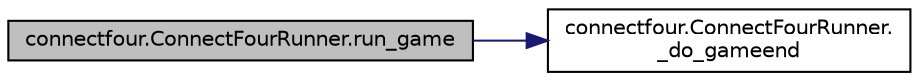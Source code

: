 digraph "connectfour.ConnectFourRunner.run_game"
{
  edge [fontname="Helvetica",fontsize="10",labelfontname="Helvetica",labelfontsize="10"];
  node [fontname="Helvetica",fontsize="10",shape=record];
  rankdir="LR";
  Node1 [label="connectfour.ConnectFourRunner.run_game",height=0.2,width=0.4,color="black", fillcolor="grey75", style="filled", fontcolor="black"];
  Node1 -> Node2 [color="midnightblue",fontsize="10",style="solid",fontname="Helvetica"];
  Node2 [label="connectfour.ConnectFourRunner.\l_do_gameend",height=0.2,width=0.4,color="black", fillcolor="white", style="filled",URL="$classconnectfour_1_1_connect_four_runner.html#adfe3f1ddc453ff5d7b66d544d75c031e"];
}
